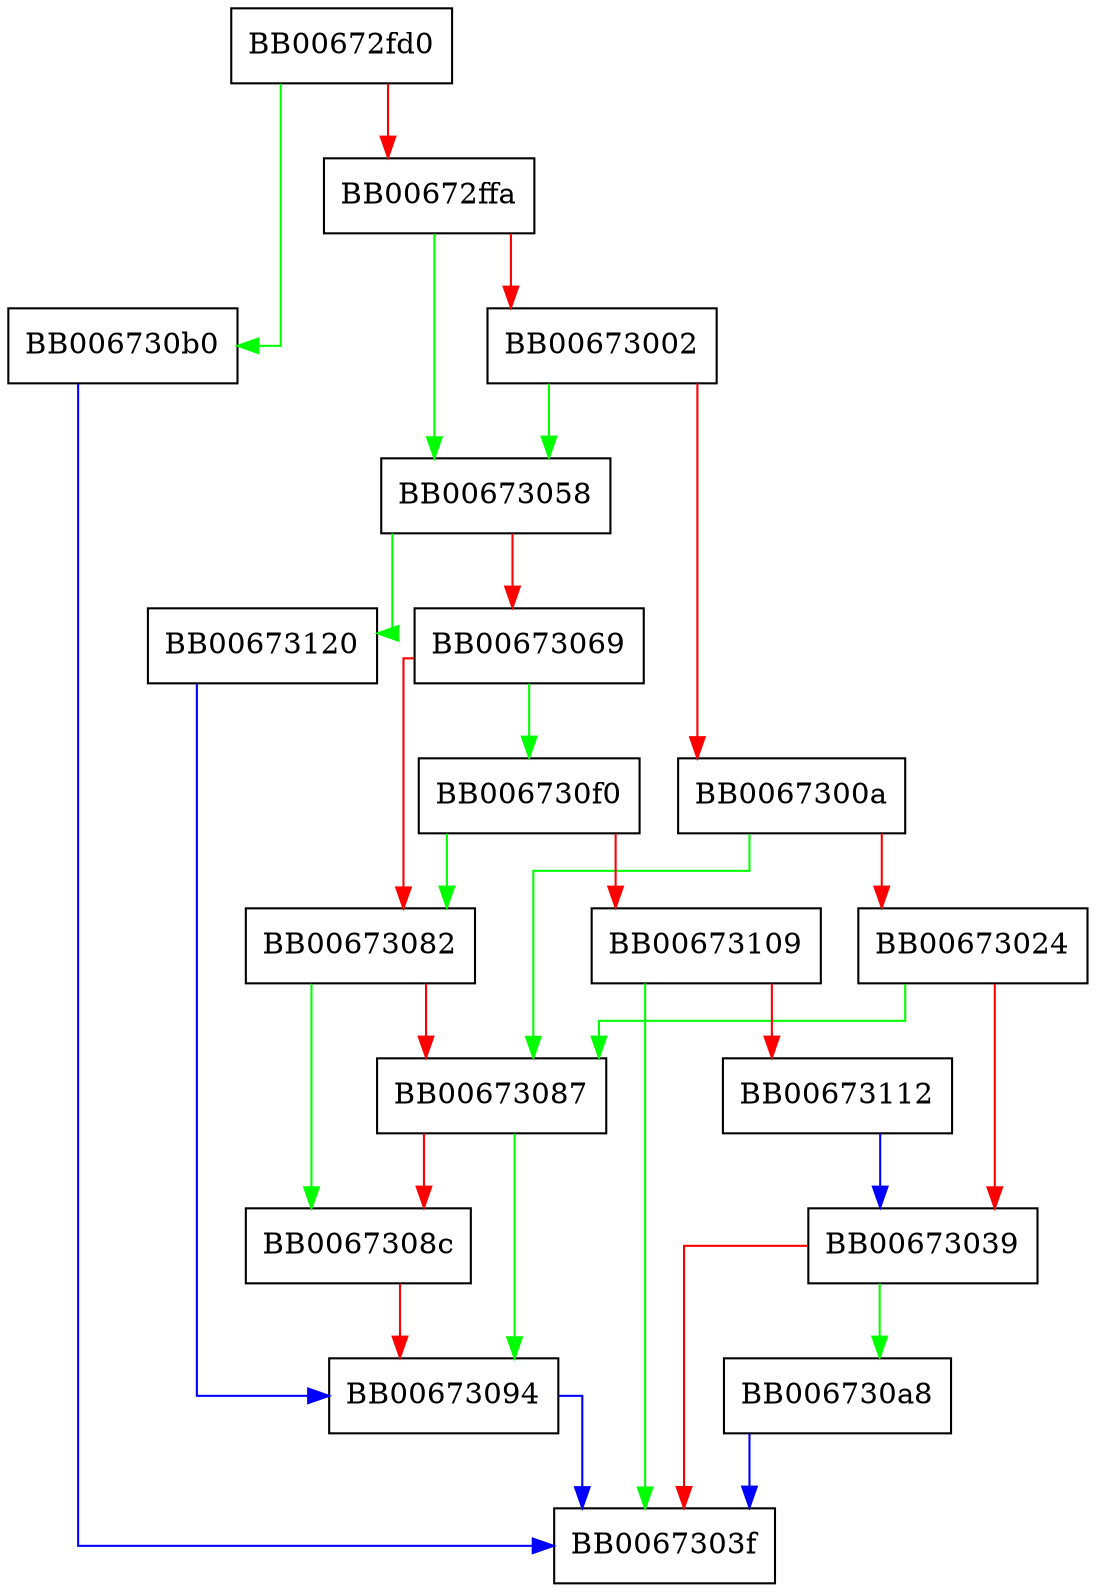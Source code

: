 digraph X509_ATTRIBUTE_create_by_NID {
  node [shape="box"];
  graph [splines=ortho];
  BB00672fd0 -> BB006730b0 [color="green"];
  BB00672fd0 -> BB00672ffa [color="red"];
  BB00672ffa -> BB00673058 [color="green"];
  BB00672ffa -> BB00673002 [color="red"];
  BB00673002 -> BB00673058 [color="green"];
  BB00673002 -> BB0067300a [color="red"];
  BB0067300a -> BB00673087 [color="green"];
  BB0067300a -> BB00673024 [color="red"];
  BB00673024 -> BB00673087 [color="green"];
  BB00673024 -> BB00673039 [color="red"];
  BB00673039 -> BB006730a8 [color="green"];
  BB00673039 -> BB0067303f [color="red"];
  BB00673058 -> BB00673120 [color="green"];
  BB00673058 -> BB00673069 [color="red"];
  BB00673069 -> BB006730f0 [color="green"];
  BB00673069 -> BB00673082 [color="red"];
  BB00673082 -> BB0067308c [color="green"];
  BB00673082 -> BB00673087 [color="red"];
  BB00673087 -> BB00673094 [color="green"];
  BB00673087 -> BB0067308c [color="red"];
  BB0067308c -> BB00673094 [color="red"];
  BB00673094 -> BB0067303f [color="blue"];
  BB006730a8 -> BB0067303f [color="blue"];
  BB006730b0 -> BB0067303f [color="blue"];
  BB006730f0 -> BB00673082 [color="green"];
  BB006730f0 -> BB00673109 [color="red"];
  BB00673109 -> BB0067303f [color="green"];
  BB00673109 -> BB00673112 [color="red"];
  BB00673112 -> BB00673039 [color="blue"];
  BB00673120 -> BB00673094 [color="blue"];
}